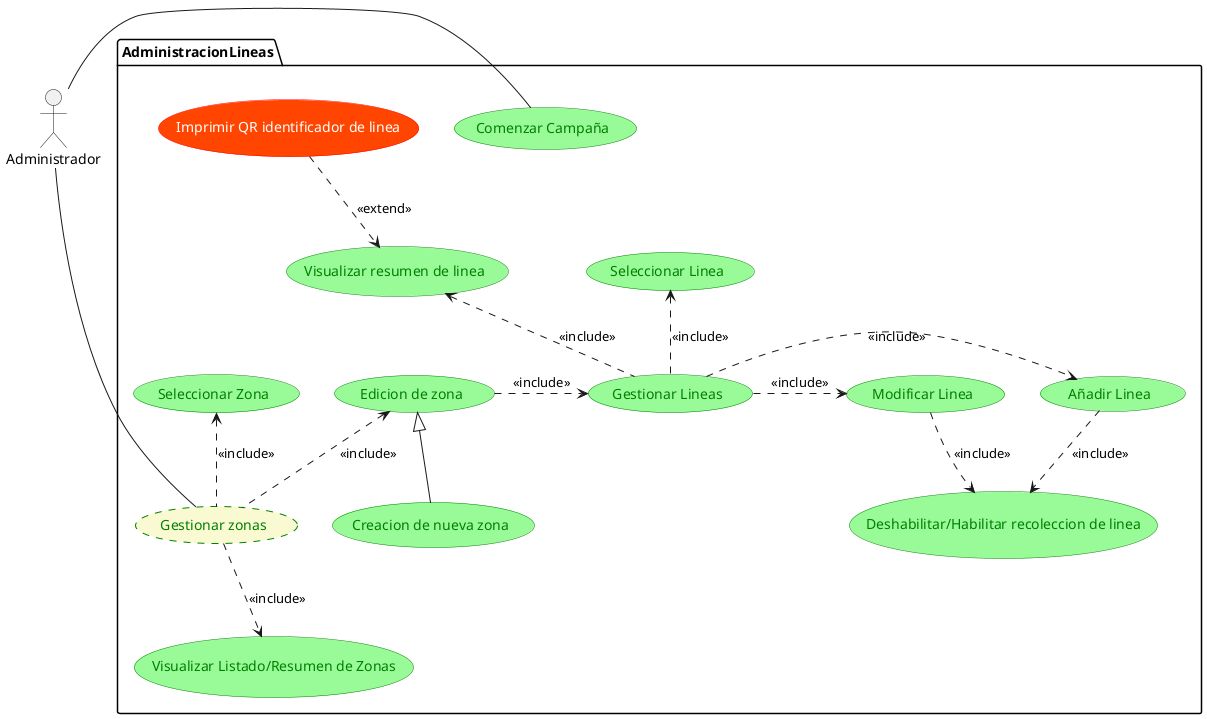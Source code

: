 @startuml Administracion1
' legt to right direction
' :Actor: --> package(Use)
' actor Guest as g

actor Administrador as a


package AdministracionLineas{
    usecase "Gestionar zonas" as GZ  #LightGoldenRodYellow;line:green;line.dashed;text:green
    usecase "Edicion de zona" as EZ #palegreen;line:green;text:green
    usecase "Creacion de nueva zona" as CZ #palegreen;line:green;text:green
    usecase "Gestionar Lineas" as GL #palegreen;line:green;text:green
    usecase "Visualizar Listado/Resumen de Zonas" as RZ #palegreen;line:green;text:green
    usecase "Visualizar resumen de linea" as RL #palegreen;line:green;text:green
    usecase "Añadir Linea" as AL #palegreen;line:green;text:green
    usecase "Modificar Linea" as ML #palegreen;line:green;text:green
    usecase "Deshabilitar/Habilitar recoleccion de linea" as DR #palegreen;line:green;text:green
    usecase "Seleccionar Zona" as SZ #palegreen;line:green;text:green
    usecase "Seleccionar Linea" as SL #palegreen;line:green;text:green
    usecase "Imprimir QR identificador de linea" as QR #OrangeRed;line:Red;text:White
    usecase "Comenzar Campaña" as CC #palegreen;line:green;text:green
}
a -right- GZ
a -right- CC

EZ<..GZ :<<include>>
EZ<|-- CZ

GZ .down-> RZ :<<include>>
GZ .up-> SZ :<<include>>


EZ.>GL :<<include>>
GL .up-> RL :<<include>>
GL .up-> SL :<<include>>
QR .down-> RL :<<extend>>
GL .right-> AL :<<include>>
GL .right-> ML :<<include>>


AL .down-> DR :<<include>>
ML .down-> DR :<<include>>


@enduml